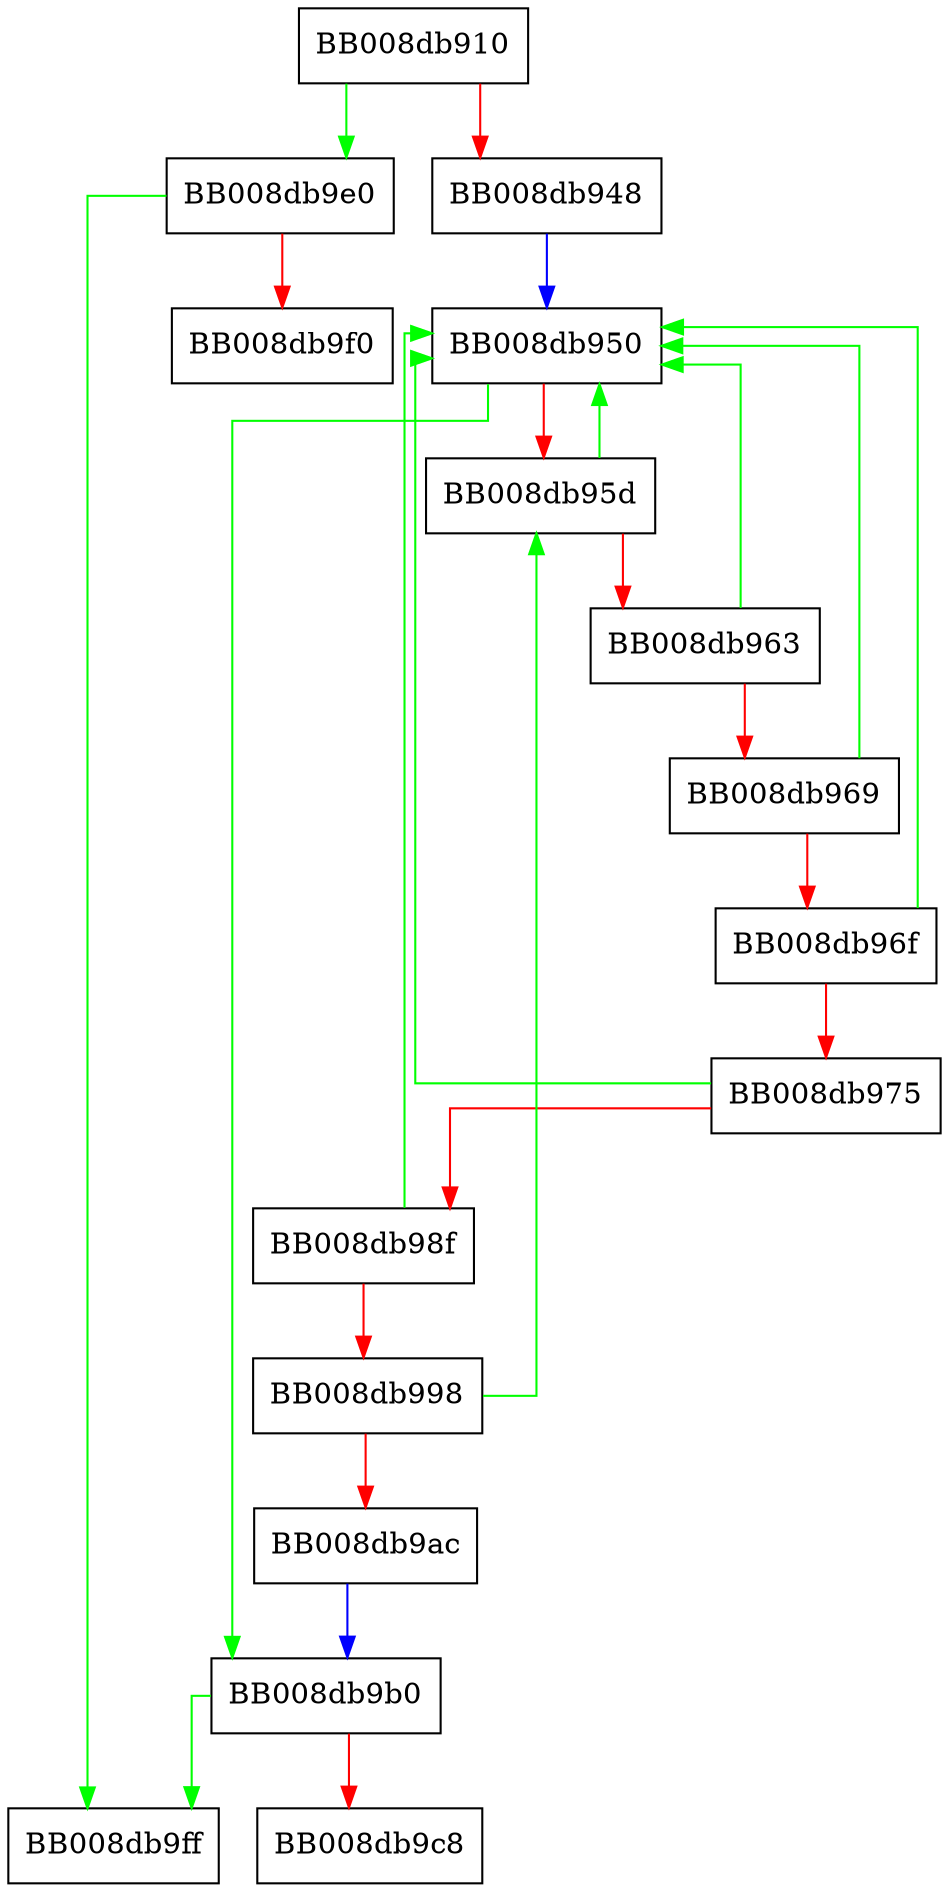 digraph get_nprocs_conf {
  node [shape="box"];
  graph [splines=ortho];
  BB008db910 -> BB008db9e0 [color="green"];
  BB008db910 -> BB008db948 [color="red"];
  BB008db948 -> BB008db950 [color="blue"];
  BB008db950 -> BB008db9b0 [color="green"];
  BB008db950 -> BB008db95d [color="red"];
  BB008db95d -> BB008db950 [color="green"];
  BB008db95d -> BB008db963 [color="red"];
  BB008db963 -> BB008db950 [color="green"];
  BB008db963 -> BB008db969 [color="red"];
  BB008db969 -> BB008db950 [color="green"];
  BB008db969 -> BB008db96f [color="red"];
  BB008db96f -> BB008db950 [color="green"];
  BB008db96f -> BB008db975 [color="red"];
  BB008db975 -> BB008db950 [color="green"];
  BB008db975 -> BB008db98f [color="red"];
  BB008db98f -> BB008db950 [color="green"];
  BB008db98f -> BB008db998 [color="red"];
  BB008db998 -> BB008db95d [color="green"];
  BB008db998 -> BB008db9ac [color="red"];
  BB008db9ac -> BB008db9b0 [color="blue"];
  BB008db9b0 -> BB008db9ff [color="green"];
  BB008db9b0 -> BB008db9c8 [color="red"];
  BB008db9e0 -> BB008db9ff [color="green"];
  BB008db9e0 -> BB008db9f0 [color="red"];
}